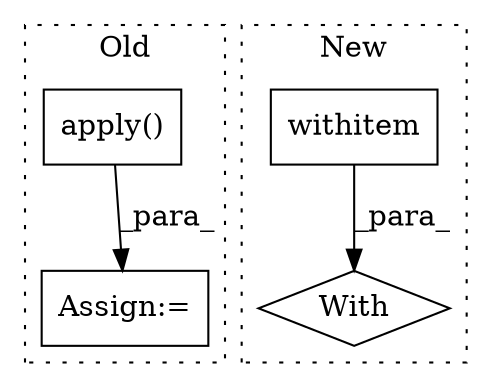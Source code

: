 digraph G {
subgraph cluster0 {
1 [label="apply()" a="75" s="2365,2404" l="24,1" shape="box"];
4 [label="Assign:=" a="68" s="2362" l="3" shape="box"];
label = "Old";
style="dotted";
}
subgraph cluster1 {
2 [label="With" a="39" s="3657,3670" l="5,46" shape="diamond"];
3 [label="withitem" a="49" s="3662" l="8" shape="box"];
label = "New";
style="dotted";
}
1 -> 4 [label="_para_"];
3 -> 2 [label="_para_"];
}